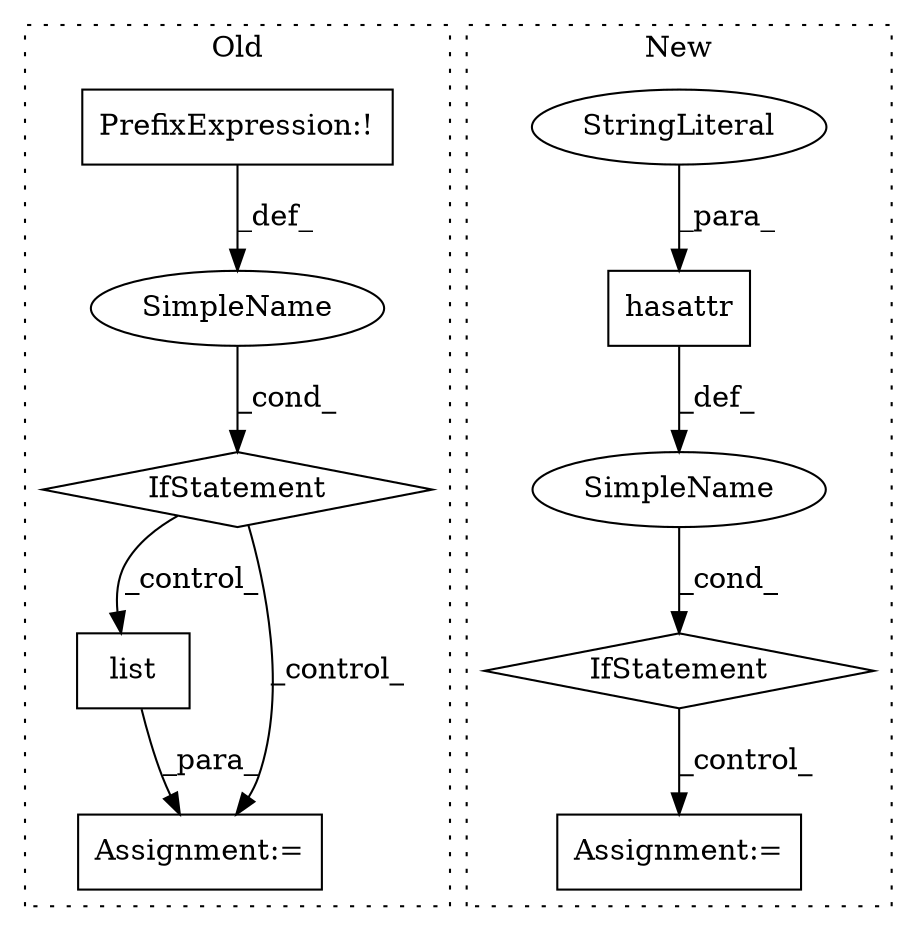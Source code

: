 digraph G {
subgraph cluster0 {
1 [label="list" a="32" s="7257,7311" l="5,1" shape="box"];
7 [label="IfStatement" a="25" s="6555,6569" l="4,2" shape="diamond"];
8 [label="PrefixExpression:!" a="38" s="6559" l="1" shape="box"];
9 [label="SimpleName" a="42" s="" l="" shape="ellipse"];
10 [label="Assignment:=" a="7" s="7256" l="1" shape="box"];
label = "Old";
style="dotted";
}
subgraph cluster1 {
2 [label="hasattr" a="32" s="6395,6425" l="8,1" shape="box"];
3 [label="IfStatement" a="25" s="6391,6426" l="4,2" shape="diamond"];
4 [label="StringLiteral" a="45" s="6413" l="12" shape="ellipse"];
5 [label="Assignment:=" a="7" s="6492" l="11" shape="box"];
6 [label="SimpleName" a="42" s="" l="" shape="ellipse"];
label = "New";
style="dotted";
}
1 -> 10 [label="_para_"];
2 -> 6 [label="_def_"];
3 -> 5 [label="_control_"];
4 -> 2 [label="_para_"];
6 -> 3 [label="_cond_"];
7 -> 10 [label="_control_"];
7 -> 1 [label="_control_"];
8 -> 9 [label="_def_"];
9 -> 7 [label="_cond_"];
}